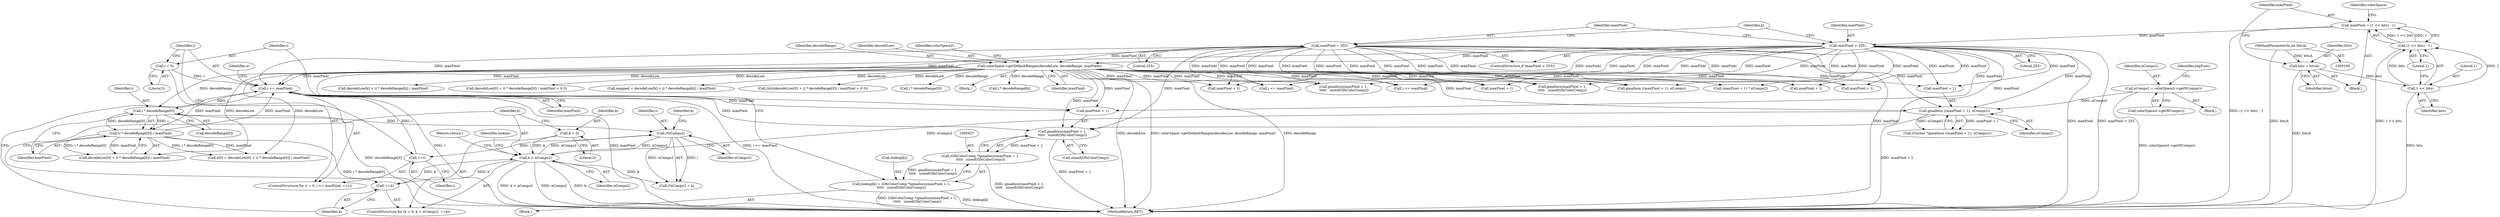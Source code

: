 digraph "0_poppler_7b2d314a61fd0e12f47c62996cb49ec0d1ba747a_4@API" {
"1000428" [label="(Call,gmallocn(maxPixel + 1,\n\t\t\t\t\t   sizeof(GfxColorComp)))"];
"1000438" [label="(Call,i <= maxPixel)"];
"1000441" [label="(Call,++i)"];
"1000476" [label="(Call,i*nComps2)"];
"1000453" [label="(Call,i * decodeRange[0])"];
"1000163" [label="(Call,colorSpace->getDefaultRanges(decodeLow, decodeRange, maxPixel))"];
"1000139" [label="(Call,maxPixel = 255)"];
"1000136" [label="(Call,maxPixel > 255)"];
"1000125" [label="(Call,maxPixel = (1 << bits) - 1)"];
"1000127" [label="(Call,(1 << bits) - 1)"];
"1000128" [label="(Call,1 << bits)"];
"1000122" [label="(Call,bits = bitsA)"];
"1000101" [label="(MethodParameterIn,int bitsA)"];
"1000416" [label="(Call,k < nComps2)"];
"1000419" [label="(Call,++k)"];
"1000413" [label="(Call,k = 0)"];
"1000407" [label="(Call,gmallocn ((maxPixel + 1), nComps2))"];
"1000397" [label="(Call,nComps2 = colorSpace2->getNComps())"];
"1000435" [label="(Call,i = 0)"];
"1000452" [label="(Call,(i * decodeRange[0]) / maxPixel)"];
"1000426" [label="(Call,(GfxColorComp *)gmallocn(maxPixel + 1,\n\t\t\t\t\t   sizeof(GfxColorComp)))"];
"1000422" [label="(Call,lookup[k] = (GfxColorComp *)gmallocn(maxPixel + 1,\n\t\t\t\t\t   sizeof(GfxColorComp)))"];
"1000494" [label="(Call,maxPixel + 1)"];
"1000453" [label="(Call,i * decodeRange[0])"];
"1000401" [label="(Identifier,sepFunc)"];
"1000515" [label="(Call,maxPixel + 1)"];
"1000477" [label="(Identifier,i)"];
"1000475" [label="(Call,i*nComps2 + k)"];
"1000127" [label="(Call,(1 << bits) - 1)"];
"1000293" [label="(Call,gmallocn(maxPixel + 1,\n \t\t\t\t\t   sizeof(GfxColorComp)))"];
"1000514" [label="(Call,gmallocn(maxPixel + 1,\n\t\t\t\t\t   sizeof(GfxColorComp)))"];
"1000137" [label="(Identifier,maxPixel)"];
"1000131" [label="(Literal,1)"];
"1000128" [label="(Call,1 << bits)"];
"1000532" [label="(Call,decodeLow[k] + (i * decodeRange[k]) / maxPixel)"];
"1000313" [label="(Call,decodeLow[0] + (i * decodeRange[0]) / maxPixel + 0.5)"];
"1000594" [label="(MethodReturn,RET)"];
"1000415" [label="(Literal,0)"];
"1000444" [label="(Call,x[0] = decodeLow[0] + (i * decodeRange[0]) / maxPixel)"];
"1000139" [label="(Call,maxPixel = 255)"];
"1000122" [label="(Call,bits = bitsA)"];
"1000436" [label="(Identifier,i)"];
"1000104" [label="(Block,)"];
"1000479" [label="(Identifier,k)"];
"1000418" [label="(Identifier,nComps2)"];
"1000437" [label="(Literal,0)"];
"1000530" [label="(Call,mapped = decodeLow[k] + (i * decodeRange[k]) / maxPixel)"];
"1000125" [label="(Call,maxPixel = (1 << bits) - 1)"];
"1000455" [label="(Call,decodeRange[0])"];
"1000454" [label="(Identifier,i)"];
"1000101" [label="(MethodParameterIn,int bitsA)"];
"1000405" [label="(Call,(Guchar *)gmallocn ((maxPixel + 1), nComps2))"];
"1000421" [label="(Block,)"];
"1000435" [label="(Call,i = 0)"];
"1000136" [label="(Call,maxPixel > 255)"];
"1000478" [label="(Identifier,nComps2)"];
"1000144" [label="(Identifier,k)"];
"1000413" [label="(Call,k = 0)"];
"1000236" [label="(Identifier,colorSpace2)"];
"1000311" [label="(Call,(int)(decodeLow[0] + (i * decodeRange[0]) / maxPixel + 0.5))"];
"1000319" [label="(Call,i * decodeRange[0])"];
"1000422" [label="(Call,lookup[k] = (GfxColorComp *)gmallocn(maxPixel + 1,\n\t\t\t\t\t   sizeof(GfxColorComp)))"];
"1000428" [label="(Call,gmallocn(maxPixel + 1,\n\t\t\t\t\t   sizeof(GfxColorComp)))"];
"1000432" [label="(Call,sizeof(GfxColorComp))"];
"1000434" [label="(ControlStructure,for (i = 0; i <= maxPixel; ++i))"];
"1000159" [label="(Block,)"];
"1000493" [label="(Call,gmallocn ((maxPixel + 1), nComps))"];
"1000165" [label="(Identifier,decodeRange)"];
"1000164" [label="(Identifier,decodeLow)"];
"1000126" [label="(Identifier,maxPixel)"];
"1000448" [label="(Call,decodeLow[0] + (i * decodeRange[0]) / maxPixel)"];
"1000438" [label="(Call,i <= maxPixel)"];
"1000140" [label="(Identifier,maxPixel)"];
"1000446" [label="(Identifier,x)"];
"1000417" [label="(Identifier,k)"];
"1000130" [label="(Identifier,bits)"];
"1000439" [label="(Identifier,i)"];
"1000537" [label="(Call,i * decodeRange[k])"];
"1000166" [label="(Identifier,maxPixel)"];
"1000426" [label="(Call,(GfxColorComp *)gmallocn(maxPixel + 1,\n\t\t\t\t\t   sizeof(GfxColorComp)))"];
"1000133" [label="(Identifier,colorSpace)"];
"1000141" [label="(Literal,255)"];
"1000407" [label="(Call,gmallocn ((maxPixel + 1), nComps2))"];
"1000129" [label="(Literal,1)"];
"1000411" [label="(Identifier,nComps2)"];
"1000408" [label="(Call,maxPixel + 1)"];
"1000419" [label="(Call,++k)"];
"1000272" [label="(Call,(maxPixel + 1) * nComps2)"];
"1000294" [label="(Call,maxPixel + 1)"];
"1000442" [label="(Identifier,i)"];
"1000423" [label="(Call,lookup[k])"];
"1000584" [label="(Return,return;)"];
"1000397" [label="(Call,nComps2 = colorSpace2->getNComps())"];
"1000429" [label="(Call,maxPixel + 1)"];
"1000399" [label="(Call,colorSpace2->getNComps())"];
"1000420" [label="(Identifier,k)"];
"1000452" [label="(Call,(i * decodeRange[0]) / maxPixel)"];
"1000476" [label="(Call,i*nComps2)"];
"1000138" [label="(Literal,255)"];
"1000163" [label="(Call,colorSpace->getDefaultRanges(decodeLow, decodeRange, maxPixel))"];
"1000303" [label="(Call,i <= maxPixel)"];
"1000124" [label="(Identifier,bitsA)"];
"1000440" [label="(Identifier,maxPixel)"];
"1000135" [label="(ControlStructure,if (maxPixel > 255))"];
"1000123" [label="(Identifier,bits)"];
"1000424" [label="(Identifier,lookup)"];
"1000388" [label="(Block,)"];
"1000398" [label="(Identifier,nComps2)"];
"1000441" [label="(Call,++i)"];
"1000524" [label="(Call,i <= maxPixel)"];
"1000273" [label="(Call,maxPixel + 1)"];
"1000458" [label="(Identifier,maxPixel)"];
"1000414" [label="(Identifier,k)"];
"1000416" [label="(Call,k < nComps2)"];
"1000412" [label="(ControlStructure,for (k = 0; k < nComps2; ++k))"];
"1000428" -> "1000426"  [label="AST: "];
"1000428" -> "1000432"  [label="CFG: "];
"1000429" -> "1000428"  [label="AST: "];
"1000432" -> "1000428"  [label="AST: "];
"1000426" -> "1000428"  [label="CFG: "];
"1000428" -> "1000594"  [label="DDG: maxPixel + 1"];
"1000428" -> "1000426"  [label="DDG: maxPixel + 1"];
"1000438" -> "1000428"  [label="DDG: maxPixel"];
"1000136" -> "1000428"  [label="DDG: maxPixel"];
"1000163" -> "1000428"  [label="DDG: maxPixel"];
"1000139" -> "1000428"  [label="DDG: maxPixel"];
"1000438" -> "1000434"  [label="AST: "];
"1000438" -> "1000440"  [label="CFG: "];
"1000439" -> "1000438"  [label="AST: "];
"1000440" -> "1000438"  [label="AST: "];
"1000446" -> "1000438"  [label="CFG: "];
"1000420" -> "1000438"  [label="CFG: "];
"1000438" -> "1000594"  [label="DDG: maxPixel"];
"1000438" -> "1000594"  [label="DDG: i <= maxPixel"];
"1000438" -> "1000594"  [label="DDG: i"];
"1000438" -> "1000429"  [label="DDG: maxPixel"];
"1000441" -> "1000438"  [label="DDG: i"];
"1000435" -> "1000438"  [label="DDG: i"];
"1000452" -> "1000438"  [label="DDG: maxPixel"];
"1000136" -> "1000438"  [label="DDG: maxPixel"];
"1000163" -> "1000438"  [label="DDG: maxPixel"];
"1000139" -> "1000438"  [label="DDG: maxPixel"];
"1000438" -> "1000453"  [label="DDG: i"];
"1000438" -> "1000452"  [label="DDG: maxPixel"];
"1000441" -> "1000434"  [label="AST: "];
"1000441" -> "1000442"  [label="CFG: "];
"1000442" -> "1000441"  [label="AST: "];
"1000439" -> "1000441"  [label="CFG: "];
"1000476" -> "1000441"  [label="DDG: i"];
"1000476" -> "1000475"  [label="AST: "];
"1000476" -> "1000478"  [label="CFG: "];
"1000477" -> "1000476"  [label="AST: "];
"1000478" -> "1000476"  [label="AST: "];
"1000479" -> "1000476"  [label="CFG: "];
"1000476" -> "1000416"  [label="DDG: nComps2"];
"1000476" -> "1000475"  [label="DDG: i"];
"1000476" -> "1000475"  [label="DDG: nComps2"];
"1000453" -> "1000476"  [label="DDG: i"];
"1000416" -> "1000476"  [label="DDG: nComps2"];
"1000453" -> "1000452"  [label="AST: "];
"1000453" -> "1000455"  [label="CFG: "];
"1000454" -> "1000453"  [label="AST: "];
"1000455" -> "1000453"  [label="AST: "];
"1000458" -> "1000453"  [label="CFG: "];
"1000453" -> "1000594"  [label="DDG: decodeRange[0]"];
"1000453" -> "1000452"  [label="DDG: i"];
"1000453" -> "1000452"  [label="DDG: decodeRange[0]"];
"1000163" -> "1000453"  [label="DDG: decodeRange"];
"1000163" -> "1000159"  [label="AST: "];
"1000163" -> "1000166"  [label="CFG: "];
"1000164" -> "1000163"  [label="AST: "];
"1000165" -> "1000163"  [label="AST: "];
"1000166" -> "1000163"  [label="AST: "];
"1000236" -> "1000163"  [label="CFG: "];
"1000163" -> "1000594"  [label="DDG: decodeLow"];
"1000163" -> "1000594"  [label="DDG: colorSpace->getDefaultRanges(decodeLow, decodeRange, maxPixel)"];
"1000163" -> "1000594"  [label="DDG: decodeRange"];
"1000139" -> "1000163"  [label="DDG: maxPixel"];
"1000136" -> "1000163"  [label="DDG: maxPixel"];
"1000163" -> "1000272"  [label="DDG: maxPixel"];
"1000163" -> "1000273"  [label="DDG: maxPixel"];
"1000163" -> "1000293"  [label="DDG: maxPixel"];
"1000163" -> "1000294"  [label="DDG: maxPixel"];
"1000163" -> "1000303"  [label="DDG: maxPixel"];
"1000163" -> "1000311"  [label="DDG: decodeLow"];
"1000163" -> "1000313"  [label="DDG: decodeLow"];
"1000163" -> "1000319"  [label="DDG: decodeRange"];
"1000163" -> "1000407"  [label="DDG: maxPixel"];
"1000163" -> "1000408"  [label="DDG: maxPixel"];
"1000163" -> "1000429"  [label="DDG: maxPixel"];
"1000163" -> "1000444"  [label="DDG: decodeLow"];
"1000163" -> "1000448"  [label="DDG: decodeLow"];
"1000163" -> "1000493"  [label="DDG: maxPixel"];
"1000163" -> "1000494"  [label="DDG: maxPixel"];
"1000163" -> "1000514"  [label="DDG: maxPixel"];
"1000163" -> "1000515"  [label="DDG: maxPixel"];
"1000163" -> "1000524"  [label="DDG: maxPixel"];
"1000163" -> "1000530"  [label="DDG: decodeLow"];
"1000163" -> "1000532"  [label="DDG: decodeLow"];
"1000163" -> "1000537"  [label="DDG: decodeRange"];
"1000139" -> "1000135"  [label="AST: "];
"1000139" -> "1000141"  [label="CFG: "];
"1000140" -> "1000139"  [label="AST: "];
"1000141" -> "1000139"  [label="AST: "];
"1000144" -> "1000139"  [label="CFG: "];
"1000139" -> "1000594"  [label="DDG: maxPixel"];
"1000139" -> "1000272"  [label="DDG: maxPixel"];
"1000139" -> "1000273"  [label="DDG: maxPixel"];
"1000139" -> "1000293"  [label="DDG: maxPixel"];
"1000139" -> "1000294"  [label="DDG: maxPixel"];
"1000139" -> "1000303"  [label="DDG: maxPixel"];
"1000139" -> "1000407"  [label="DDG: maxPixel"];
"1000139" -> "1000408"  [label="DDG: maxPixel"];
"1000139" -> "1000429"  [label="DDG: maxPixel"];
"1000139" -> "1000493"  [label="DDG: maxPixel"];
"1000139" -> "1000494"  [label="DDG: maxPixel"];
"1000139" -> "1000514"  [label="DDG: maxPixel"];
"1000139" -> "1000515"  [label="DDG: maxPixel"];
"1000139" -> "1000524"  [label="DDG: maxPixel"];
"1000136" -> "1000135"  [label="AST: "];
"1000136" -> "1000138"  [label="CFG: "];
"1000137" -> "1000136"  [label="AST: "];
"1000138" -> "1000136"  [label="AST: "];
"1000140" -> "1000136"  [label="CFG: "];
"1000144" -> "1000136"  [label="CFG: "];
"1000136" -> "1000594"  [label="DDG: maxPixel > 255"];
"1000136" -> "1000594"  [label="DDG: maxPixel"];
"1000125" -> "1000136"  [label="DDG: maxPixel"];
"1000136" -> "1000272"  [label="DDG: maxPixel"];
"1000136" -> "1000273"  [label="DDG: maxPixel"];
"1000136" -> "1000293"  [label="DDG: maxPixel"];
"1000136" -> "1000294"  [label="DDG: maxPixel"];
"1000136" -> "1000303"  [label="DDG: maxPixel"];
"1000136" -> "1000407"  [label="DDG: maxPixel"];
"1000136" -> "1000408"  [label="DDG: maxPixel"];
"1000136" -> "1000429"  [label="DDG: maxPixel"];
"1000136" -> "1000493"  [label="DDG: maxPixel"];
"1000136" -> "1000494"  [label="DDG: maxPixel"];
"1000136" -> "1000514"  [label="DDG: maxPixel"];
"1000136" -> "1000515"  [label="DDG: maxPixel"];
"1000136" -> "1000524"  [label="DDG: maxPixel"];
"1000125" -> "1000104"  [label="AST: "];
"1000125" -> "1000127"  [label="CFG: "];
"1000126" -> "1000125"  [label="AST: "];
"1000127" -> "1000125"  [label="AST: "];
"1000133" -> "1000125"  [label="CFG: "];
"1000125" -> "1000594"  [label="DDG: (1 << bits) - 1"];
"1000127" -> "1000125"  [label="DDG: 1 << bits"];
"1000127" -> "1000125"  [label="DDG: 1"];
"1000127" -> "1000131"  [label="CFG: "];
"1000128" -> "1000127"  [label="AST: "];
"1000131" -> "1000127"  [label="AST: "];
"1000127" -> "1000594"  [label="DDG: 1 << bits"];
"1000128" -> "1000127"  [label="DDG: 1"];
"1000128" -> "1000127"  [label="DDG: bits"];
"1000128" -> "1000130"  [label="CFG: "];
"1000129" -> "1000128"  [label="AST: "];
"1000130" -> "1000128"  [label="AST: "];
"1000131" -> "1000128"  [label="CFG: "];
"1000128" -> "1000594"  [label="DDG: bits"];
"1000122" -> "1000128"  [label="DDG: bits"];
"1000122" -> "1000104"  [label="AST: "];
"1000122" -> "1000124"  [label="CFG: "];
"1000123" -> "1000122"  [label="AST: "];
"1000124" -> "1000122"  [label="AST: "];
"1000126" -> "1000122"  [label="CFG: "];
"1000122" -> "1000594"  [label="DDG: bitsA"];
"1000101" -> "1000122"  [label="DDG: bitsA"];
"1000101" -> "1000100"  [label="AST: "];
"1000101" -> "1000594"  [label="DDG: bitsA"];
"1000416" -> "1000412"  [label="AST: "];
"1000416" -> "1000418"  [label="CFG: "];
"1000417" -> "1000416"  [label="AST: "];
"1000418" -> "1000416"  [label="AST: "];
"1000424" -> "1000416"  [label="CFG: "];
"1000584" -> "1000416"  [label="CFG: "];
"1000416" -> "1000594"  [label="DDG: k < nComps2"];
"1000416" -> "1000594"  [label="DDG: nComps2"];
"1000416" -> "1000594"  [label="DDG: k"];
"1000419" -> "1000416"  [label="DDG: k"];
"1000413" -> "1000416"  [label="DDG: k"];
"1000407" -> "1000416"  [label="DDG: nComps2"];
"1000416" -> "1000419"  [label="DDG: k"];
"1000416" -> "1000475"  [label="DDG: k"];
"1000419" -> "1000412"  [label="AST: "];
"1000419" -> "1000420"  [label="CFG: "];
"1000420" -> "1000419"  [label="AST: "];
"1000417" -> "1000419"  [label="CFG: "];
"1000413" -> "1000412"  [label="AST: "];
"1000413" -> "1000415"  [label="CFG: "];
"1000414" -> "1000413"  [label="AST: "];
"1000415" -> "1000413"  [label="AST: "];
"1000417" -> "1000413"  [label="CFG: "];
"1000407" -> "1000405"  [label="AST: "];
"1000407" -> "1000411"  [label="CFG: "];
"1000408" -> "1000407"  [label="AST: "];
"1000411" -> "1000407"  [label="AST: "];
"1000405" -> "1000407"  [label="CFG: "];
"1000407" -> "1000594"  [label="DDG: maxPixel + 1"];
"1000407" -> "1000405"  [label="DDG: maxPixel + 1"];
"1000407" -> "1000405"  [label="DDG: nComps2"];
"1000397" -> "1000407"  [label="DDG: nComps2"];
"1000397" -> "1000388"  [label="AST: "];
"1000397" -> "1000399"  [label="CFG: "];
"1000398" -> "1000397"  [label="AST: "];
"1000399" -> "1000397"  [label="AST: "];
"1000401" -> "1000397"  [label="CFG: "];
"1000397" -> "1000594"  [label="DDG: colorSpace2->getNComps()"];
"1000435" -> "1000434"  [label="AST: "];
"1000435" -> "1000437"  [label="CFG: "];
"1000436" -> "1000435"  [label="AST: "];
"1000437" -> "1000435"  [label="AST: "];
"1000439" -> "1000435"  [label="CFG: "];
"1000452" -> "1000448"  [label="AST: "];
"1000452" -> "1000458"  [label="CFG: "];
"1000458" -> "1000452"  [label="AST: "];
"1000448" -> "1000452"  [label="CFG: "];
"1000452" -> "1000594"  [label="DDG: i * decodeRange[0]"];
"1000452" -> "1000444"  [label="DDG: i * decodeRange[0]"];
"1000452" -> "1000444"  [label="DDG: maxPixel"];
"1000452" -> "1000448"  [label="DDG: i * decodeRange[0]"];
"1000452" -> "1000448"  [label="DDG: maxPixel"];
"1000426" -> "1000422"  [label="AST: "];
"1000427" -> "1000426"  [label="AST: "];
"1000422" -> "1000426"  [label="CFG: "];
"1000426" -> "1000594"  [label="DDG: gmallocn(maxPixel + 1,\n\t\t\t\t\t   sizeof(GfxColorComp))"];
"1000426" -> "1000422"  [label="DDG: gmallocn(maxPixel + 1,\n\t\t\t\t\t   sizeof(GfxColorComp))"];
"1000422" -> "1000421"  [label="AST: "];
"1000423" -> "1000422"  [label="AST: "];
"1000436" -> "1000422"  [label="CFG: "];
"1000422" -> "1000594"  [label="DDG: (GfxColorComp *)gmallocn(maxPixel + 1,\n\t\t\t\t\t   sizeof(GfxColorComp))"];
"1000422" -> "1000594"  [label="DDG: lookup[k]"];
}
